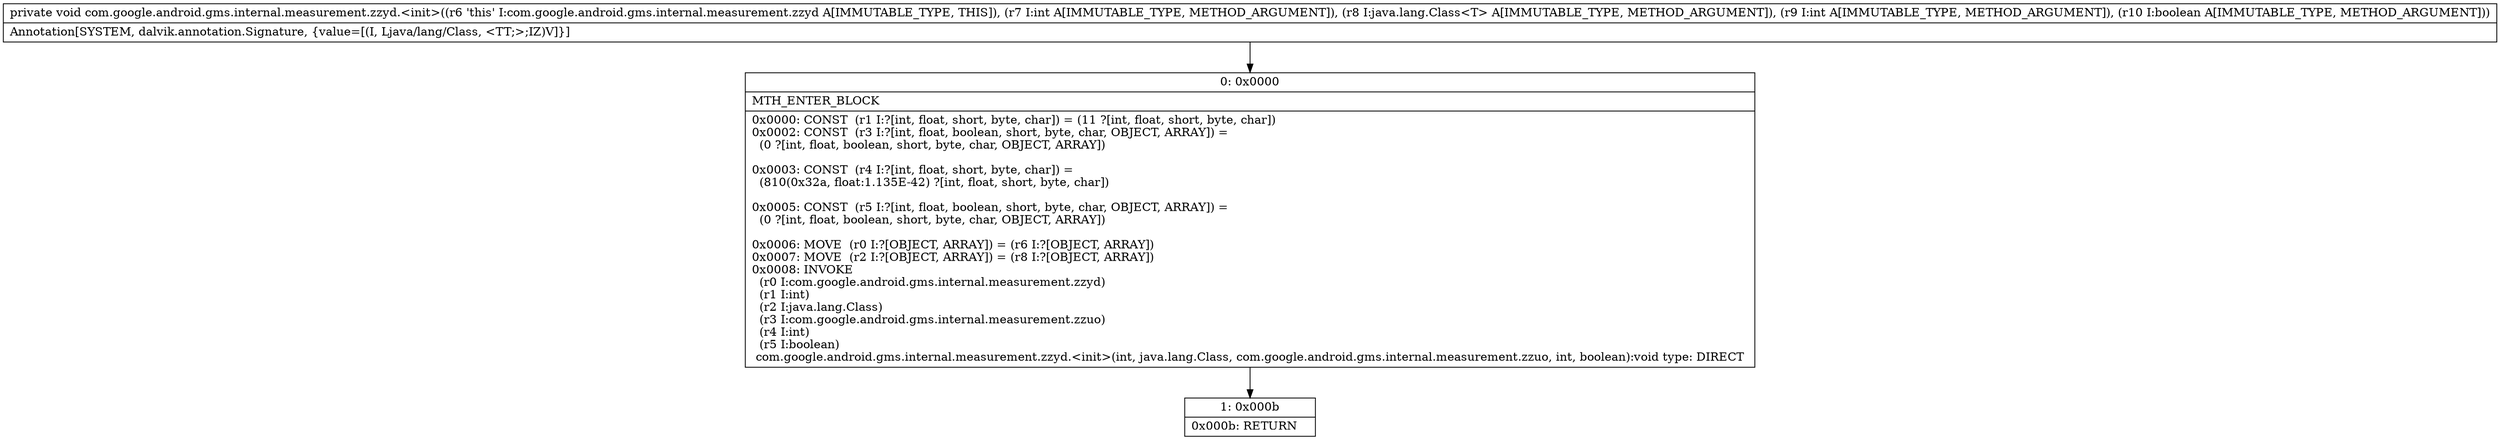 digraph "CFG forcom.google.android.gms.internal.measurement.zzyd.\<init\>(ILjava\/lang\/Class;IZ)V" {
Node_0 [shape=record,label="{0\:\ 0x0000|MTH_ENTER_BLOCK\l|0x0000: CONST  (r1 I:?[int, float, short, byte, char]) = (11 ?[int, float, short, byte, char]) \l0x0002: CONST  (r3 I:?[int, float, boolean, short, byte, char, OBJECT, ARRAY]) = \l  (0 ?[int, float, boolean, short, byte, char, OBJECT, ARRAY])\l \l0x0003: CONST  (r4 I:?[int, float, short, byte, char]) = \l  (810(0x32a, float:1.135E\-42) ?[int, float, short, byte, char])\l \l0x0005: CONST  (r5 I:?[int, float, boolean, short, byte, char, OBJECT, ARRAY]) = \l  (0 ?[int, float, boolean, short, byte, char, OBJECT, ARRAY])\l \l0x0006: MOVE  (r0 I:?[OBJECT, ARRAY]) = (r6 I:?[OBJECT, ARRAY]) \l0x0007: MOVE  (r2 I:?[OBJECT, ARRAY]) = (r8 I:?[OBJECT, ARRAY]) \l0x0008: INVOKE  \l  (r0 I:com.google.android.gms.internal.measurement.zzyd)\l  (r1 I:int)\l  (r2 I:java.lang.Class)\l  (r3 I:com.google.android.gms.internal.measurement.zzuo)\l  (r4 I:int)\l  (r5 I:boolean)\l com.google.android.gms.internal.measurement.zzyd.\<init\>(int, java.lang.Class, com.google.android.gms.internal.measurement.zzuo, int, boolean):void type: DIRECT \l}"];
Node_1 [shape=record,label="{1\:\ 0x000b|0x000b: RETURN   \l}"];
MethodNode[shape=record,label="{private void com.google.android.gms.internal.measurement.zzyd.\<init\>((r6 'this' I:com.google.android.gms.internal.measurement.zzyd A[IMMUTABLE_TYPE, THIS]), (r7 I:int A[IMMUTABLE_TYPE, METHOD_ARGUMENT]), (r8 I:java.lang.Class\<T\> A[IMMUTABLE_TYPE, METHOD_ARGUMENT]), (r9 I:int A[IMMUTABLE_TYPE, METHOD_ARGUMENT]), (r10 I:boolean A[IMMUTABLE_TYPE, METHOD_ARGUMENT]))  | Annotation[SYSTEM, dalvik.annotation.Signature, \{value=[(I, Ljava\/lang\/Class, \<TT;\>;IZ)V]\}]\l}"];
MethodNode -> Node_0;
Node_0 -> Node_1;
}

